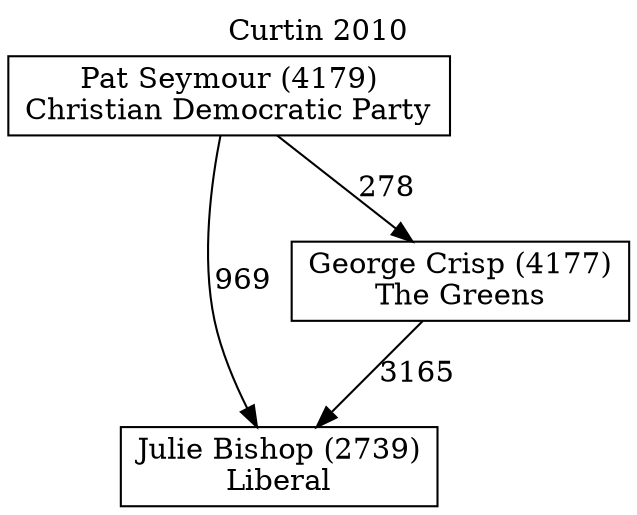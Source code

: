// House preference flow
digraph "Julie Bishop (2739)_Curtin_2010" {
	graph [label="Curtin 2010" labelloc=t mclimit=10]
	node [shape=box]
	"Julie Bishop (2739)" [label="Julie Bishop (2739)
Liberal"]
	"George Crisp (4177)" [label="George Crisp (4177)
The Greens"]
	"Pat Seymour (4179)" [label="Pat Seymour (4179)
Christian Democratic Party"]
	"George Crisp (4177)" -> "Julie Bishop (2739)" [label=3165]
	"Pat Seymour (4179)" -> "George Crisp (4177)" [label=278]
	"Pat Seymour (4179)" -> "Julie Bishop (2739)" [label=969]
}
